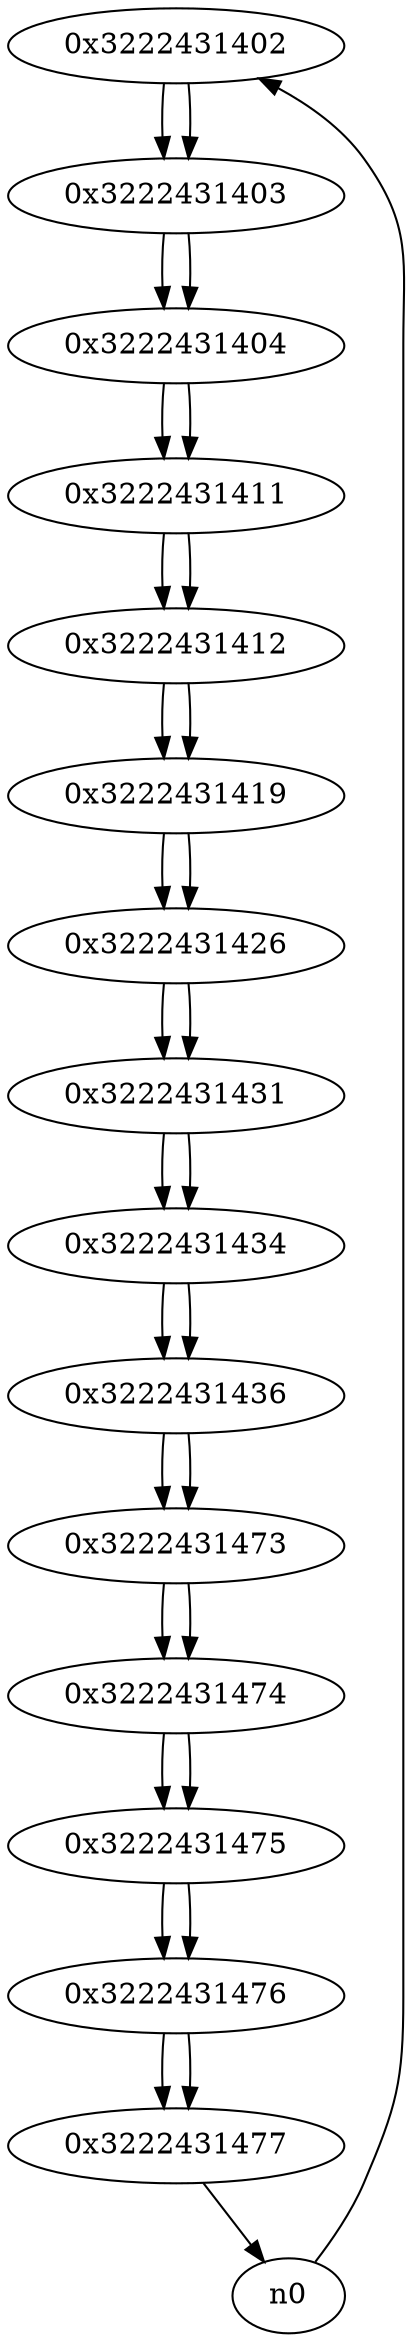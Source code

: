 digraph G{
/* nodes */
  n1 [label="0x3222431402"]
  n2 [label="0x3222431403"]
  n3 [label="0x3222431404"]
  n4 [label="0x3222431411"]
  n5 [label="0x3222431412"]
  n6 [label="0x3222431419"]
  n7 [label="0x3222431426"]
  n8 [label="0x3222431431"]
  n9 [label="0x3222431434"]
  n10 [label="0x3222431436"]
  n11 [label="0x3222431473"]
  n12 [label="0x3222431474"]
  n13 [label="0x3222431475"]
  n14 [label="0x3222431476"]
  n15 [label="0x3222431477"]
/* edges */
n1 -> n2;
n0 -> n1;
n2 -> n3;
n1 -> n2;
n3 -> n4;
n2 -> n3;
n4 -> n5;
n3 -> n4;
n5 -> n6;
n4 -> n5;
n6 -> n7;
n5 -> n6;
n7 -> n8;
n6 -> n7;
n8 -> n9;
n7 -> n8;
n9 -> n10;
n8 -> n9;
n10 -> n11;
n9 -> n10;
n11 -> n12;
n10 -> n11;
n12 -> n13;
n11 -> n12;
n13 -> n14;
n12 -> n13;
n14 -> n15;
n13 -> n14;
n15 -> n0;
n14 -> n15;
}
